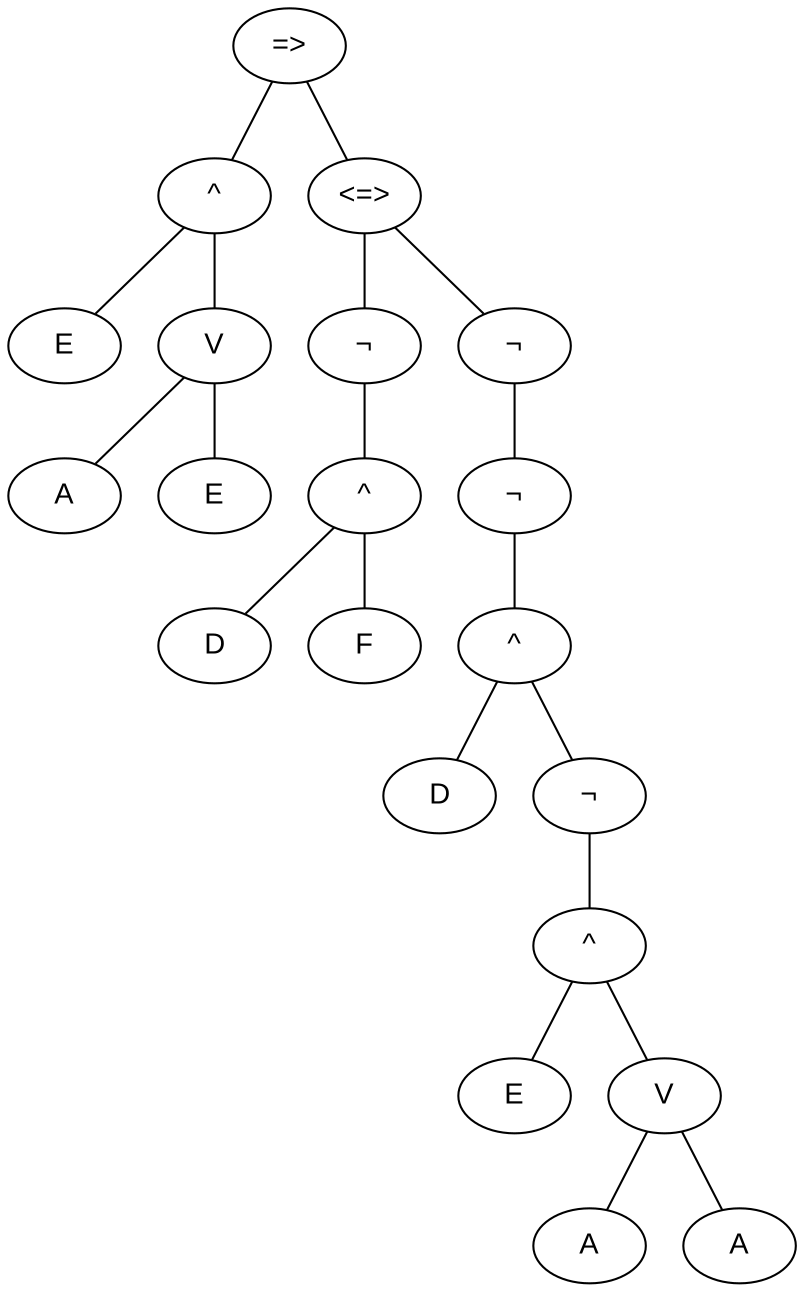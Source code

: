 graph logic {
node[fontname = "Arial"]
node37 [ label = "=>" ]
node37 -- node21
node21 [ label = "^" ]
node21 -- node17
node17 [ label = "E" ]
node21 -- node20
node20 [ label = "V" ]
node20 -- node18
node18 [ label = "A" ]
node20 -- node19
node19 [ label = "E" ]
node37 -- node36
node36 [ label = "<=>" ]
node36 -- node25
node25 [ label = "¬" ]
node25 -- node24
node24 [ label = "^" ]
node24 -- node22
node22 [ label = "D" ]
node24 -- node23
node23 [ label = "F" ]
node36 -- node35
node35 [ label = "¬" ]
node35 -- node34
node34 [ label = "¬" ]
node34 -- node33
node33 [ label = "^" ]
node33 -- node26
node26 [ label = "D" ]
node33 -- node32
node32 [ label = "¬" ]
node32 -- node31
node31 [ label = "^" ]
node31 -- node27
node27 [ label = "E" ]
node31 -- node30
node30 [ label = "V" ]
node30 -- node28
node28 [ label = "A" ]
node30 -- node29
node29 [ label = "A" ]
}